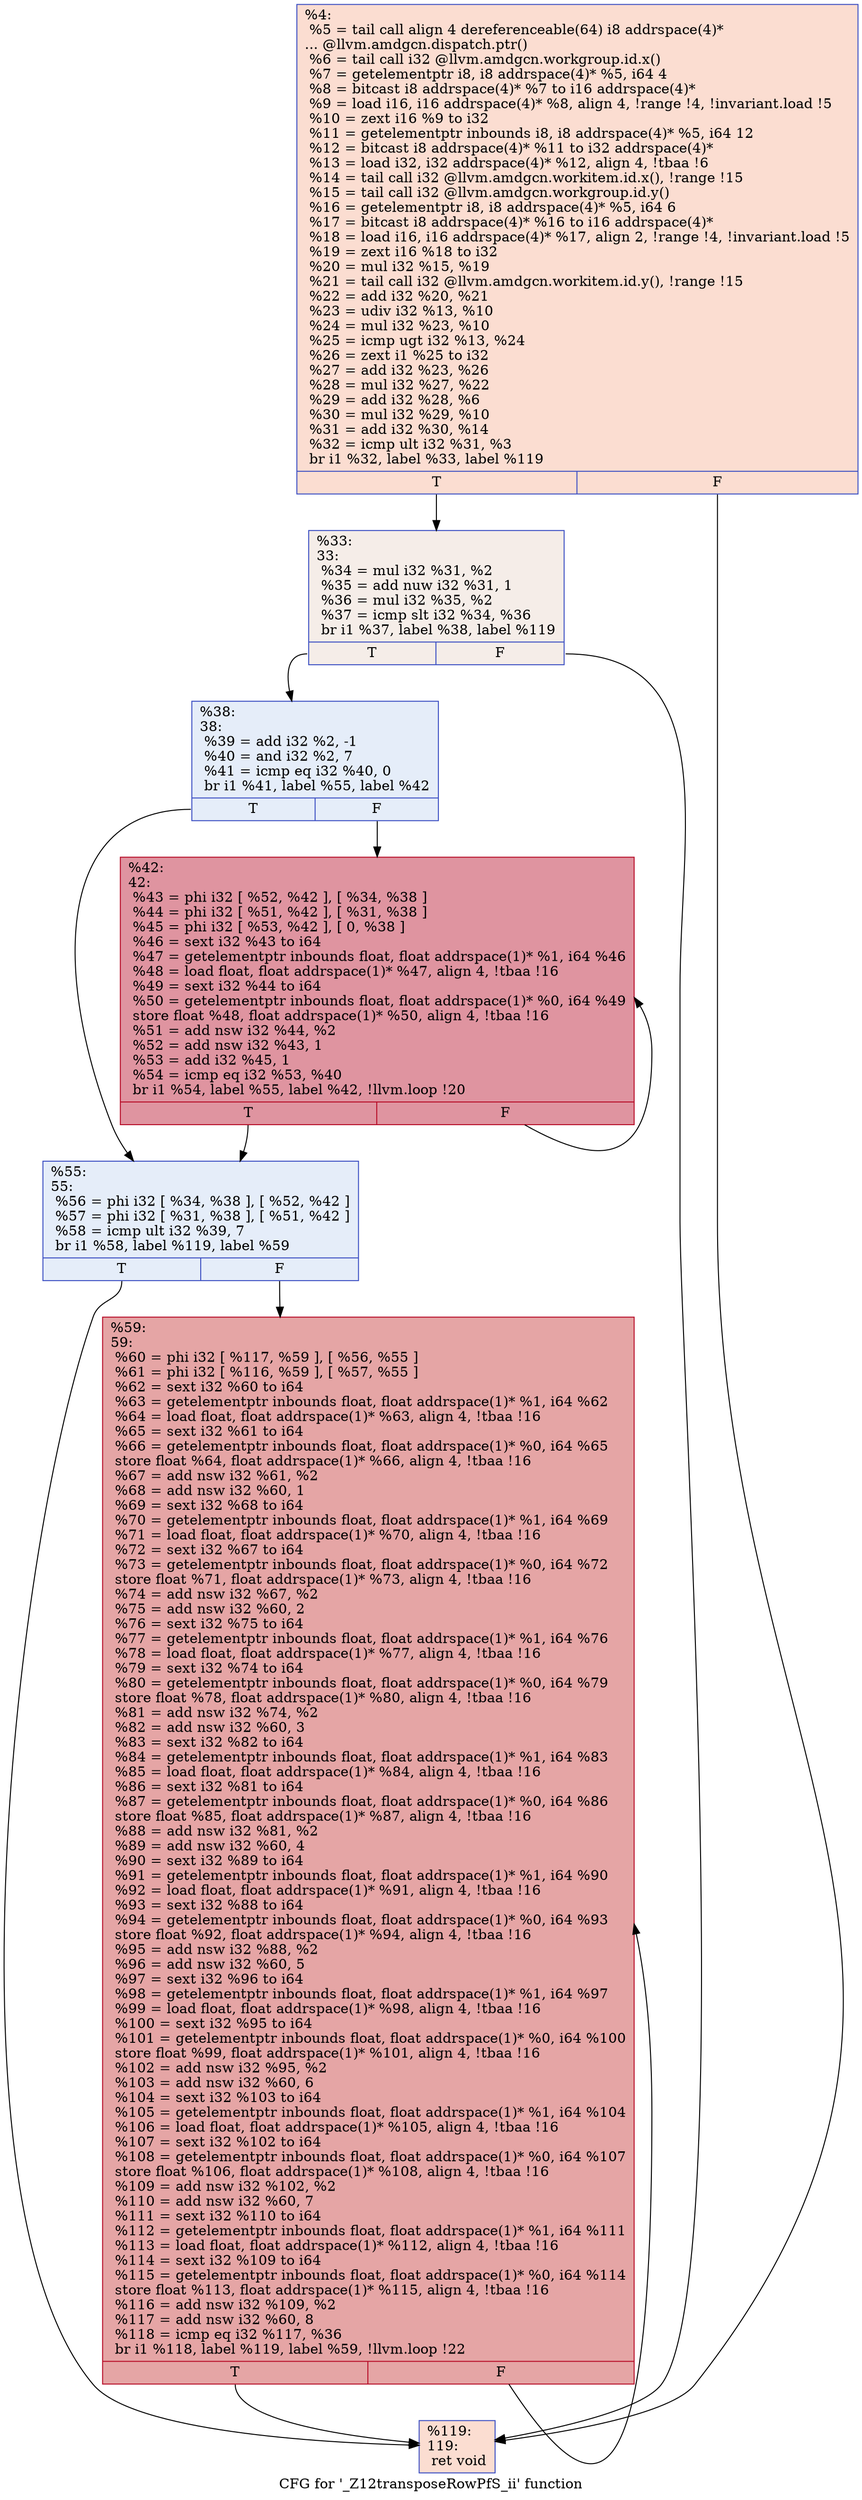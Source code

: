 digraph "CFG for '_Z12transposeRowPfS_ii' function" {
	label="CFG for '_Z12transposeRowPfS_ii' function";

	Node0x537c6c0 [shape=record,color="#3d50c3ff", style=filled, fillcolor="#f7b39670",label="{%4:\l  %5 = tail call align 4 dereferenceable(64) i8 addrspace(4)*\l... @llvm.amdgcn.dispatch.ptr()\l  %6 = tail call i32 @llvm.amdgcn.workgroup.id.x()\l  %7 = getelementptr i8, i8 addrspace(4)* %5, i64 4\l  %8 = bitcast i8 addrspace(4)* %7 to i16 addrspace(4)*\l  %9 = load i16, i16 addrspace(4)* %8, align 4, !range !4, !invariant.load !5\l  %10 = zext i16 %9 to i32\l  %11 = getelementptr inbounds i8, i8 addrspace(4)* %5, i64 12\l  %12 = bitcast i8 addrspace(4)* %11 to i32 addrspace(4)*\l  %13 = load i32, i32 addrspace(4)* %12, align 4, !tbaa !6\l  %14 = tail call i32 @llvm.amdgcn.workitem.id.x(), !range !15\l  %15 = tail call i32 @llvm.amdgcn.workgroup.id.y()\l  %16 = getelementptr i8, i8 addrspace(4)* %5, i64 6\l  %17 = bitcast i8 addrspace(4)* %16 to i16 addrspace(4)*\l  %18 = load i16, i16 addrspace(4)* %17, align 2, !range !4, !invariant.load !5\l  %19 = zext i16 %18 to i32\l  %20 = mul i32 %15, %19\l  %21 = tail call i32 @llvm.amdgcn.workitem.id.y(), !range !15\l  %22 = add i32 %20, %21\l  %23 = udiv i32 %13, %10\l  %24 = mul i32 %23, %10\l  %25 = icmp ugt i32 %13, %24\l  %26 = zext i1 %25 to i32\l  %27 = add i32 %23, %26\l  %28 = mul i32 %27, %22\l  %29 = add i32 %28, %6\l  %30 = mul i32 %29, %10\l  %31 = add i32 %30, %14\l  %32 = icmp ult i32 %31, %3\l  br i1 %32, label %33, label %119\l|{<s0>T|<s1>F}}"];
	Node0x537c6c0:s0 -> Node0x537e990;
	Node0x537c6c0:s1 -> Node0x537ea20;
	Node0x537e990 [shape=record,color="#3d50c3ff", style=filled, fillcolor="#e8d6cc70",label="{%33:\l33:                                               \l  %34 = mul i32 %31, %2\l  %35 = add nuw i32 %31, 1\l  %36 = mul i32 %35, %2\l  %37 = icmp slt i32 %34, %36\l  br i1 %37, label %38, label %119\l|{<s0>T|<s1>F}}"];
	Node0x537e990:s0 -> Node0x5380c10;
	Node0x537e990:s1 -> Node0x537ea20;
	Node0x5380c10 [shape=record,color="#3d50c3ff", style=filled, fillcolor="#c5d6f270",label="{%38:\l38:                                               \l  %39 = add i32 %2, -1\l  %40 = and i32 %2, 7\l  %41 = icmp eq i32 %40, 0\l  br i1 %41, label %55, label %42\l|{<s0>T|<s1>F}}"];
	Node0x5380c10:s0 -> Node0x5380f50;
	Node0x5380c10:s1 -> Node0x5380fa0;
	Node0x5380fa0 [shape=record,color="#b70d28ff", style=filled, fillcolor="#b70d2870",label="{%42:\l42:                                               \l  %43 = phi i32 [ %52, %42 ], [ %34, %38 ]\l  %44 = phi i32 [ %51, %42 ], [ %31, %38 ]\l  %45 = phi i32 [ %53, %42 ], [ 0, %38 ]\l  %46 = sext i32 %43 to i64\l  %47 = getelementptr inbounds float, float addrspace(1)* %1, i64 %46\l  %48 = load float, float addrspace(1)* %47, align 4, !tbaa !16\l  %49 = sext i32 %44 to i64\l  %50 = getelementptr inbounds float, float addrspace(1)* %0, i64 %49\l  store float %48, float addrspace(1)* %50, align 4, !tbaa !16\l  %51 = add nsw i32 %44, %2\l  %52 = add nsw i32 %43, 1\l  %53 = add i32 %45, 1\l  %54 = icmp eq i32 %53, %40\l  br i1 %54, label %55, label %42, !llvm.loop !20\l|{<s0>T|<s1>F}}"];
	Node0x5380fa0:s0 -> Node0x5380f50;
	Node0x5380fa0:s1 -> Node0x5380fa0;
	Node0x5380f50 [shape=record,color="#3d50c3ff", style=filled, fillcolor="#c5d6f270",label="{%55:\l55:                                               \l  %56 = phi i32 [ %34, %38 ], [ %52, %42 ]\l  %57 = phi i32 [ %31, %38 ], [ %51, %42 ]\l  %58 = icmp ult i32 %39, 7\l  br i1 %58, label %119, label %59\l|{<s0>T|<s1>F}}"];
	Node0x5380f50:s0 -> Node0x537ea20;
	Node0x5380f50:s1 -> Node0x5382400;
	Node0x5382400 [shape=record,color="#b70d28ff", style=filled, fillcolor="#c5333470",label="{%59:\l59:                                               \l  %60 = phi i32 [ %117, %59 ], [ %56, %55 ]\l  %61 = phi i32 [ %116, %59 ], [ %57, %55 ]\l  %62 = sext i32 %60 to i64\l  %63 = getelementptr inbounds float, float addrspace(1)* %1, i64 %62\l  %64 = load float, float addrspace(1)* %63, align 4, !tbaa !16\l  %65 = sext i32 %61 to i64\l  %66 = getelementptr inbounds float, float addrspace(1)* %0, i64 %65\l  store float %64, float addrspace(1)* %66, align 4, !tbaa !16\l  %67 = add nsw i32 %61, %2\l  %68 = add nsw i32 %60, 1\l  %69 = sext i32 %68 to i64\l  %70 = getelementptr inbounds float, float addrspace(1)* %1, i64 %69\l  %71 = load float, float addrspace(1)* %70, align 4, !tbaa !16\l  %72 = sext i32 %67 to i64\l  %73 = getelementptr inbounds float, float addrspace(1)* %0, i64 %72\l  store float %71, float addrspace(1)* %73, align 4, !tbaa !16\l  %74 = add nsw i32 %67, %2\l  %75 = add nsw i32 %60, 2\l  %76 = sext i32 %75 to i64\l  %77 = getelementptr inbounds float, float addrspace(1)* %1, i64 %76\l  %78 = load float, float addrspace(1)* %77, align 4, !tbaa !16\l  %79 = sext i32 %74 to i64\l  %80 = getelementptr inbounds float, float addrspace(1)* %0, i64 %79\l  store float %78, float addrspace(1)* %80, align 4, !tbaa !16\l  %81 = add nsw i32 %74, %2\l  %82 = add nsw i32 %60, 3\l  %83 = sext i32 %82 to i64\l  %84 = getelementptr inbounds float, float addrspace(1)* %1, i64 %83\l  %85 = load float, float addrspace(1)* %84, align 4, !tbaa !16\l  %86 = sext i32 %81 to i64\l  %87 = getelementptr inbounds float, float addrspace(1)* %0, i64 %86\l  store float %85, float addrspace(1)* %87, align 4, !tbaa !16\l  %88 = add nsw i32 %81, %2\l  %89 = add nsw i32 %60, 4\l  %90 = sext i32 %89 to i64\l  %91 = getelementptr inbounds float, float addrspace(1)* %1, i64 %90\l  %92 = load float, float addrspace(1)* %91, align 4, !tbaa !16\l  %93 = sext i32 %88 to i64\l  %94 = getelementptr inbounds float, float addrspace(1)* %0, i64 %93\l  store float %92, float addrspace(1)* %94, align 4, !tbaa !16\l  %95 = add nsw i32 %88, %2\l  %96 = add nsw i32 %60, 5\l  %97 = sext i32 %96 to i64\l  %98 = getelementptr inbounds float, float addrspace(1)* %1, i64 %97\l  %99 = load float, float addrspace(1)* %98, align 4, !tbaa !16\l  %100 = sext i32 %95 to i64\l  %101 = getelementptr inbounds float, float addrspace(1)* %0, i64 %100\l  store float %99, float addrspace(1)* %101, align 4, !tbaa !16\l  %102 = add nsw i32 %95, %2\l  %103 = add nsw i32 %60, 6\l  %104 = sext i32 %103 to i64\l  %105 = getelementptr inbounds float, float addrspace(1)* %1, i64 %104\l  %106 = load float, float addrspace(1)* %105, align 4, !tbaa !16\l  %107 = sext i32 %102 to i64\l  %108 = getelementptr inbounds float, float addrspace(1)* %0, i64 %107\l  store float %106, float addrspace(1)* %108, align 4, !tbaa !16\l  %109 = add nsw i32 %102, %2\l  %110 = add nsw i32 %60, 7\l  %111 = sext i32 %110 to i64\l  %112 = getelementptr inbounds float, float addrspace(1)* %1, i64 %111\l  %113 = load float, float addrspace(1)* %112, align 4, !tbaa !16\l  %114 = sext i32 %109 to i64\l  %115 = getelementptr inbounds float, float addrspace(1)* %0, i64 %114\l  store float %113, float addrspace(1)* %115, align 4, !tbaa !16\l  %116 = add nsw i32 %109, %2\l  %117 = add nsw i32 %60, 8\l  %118 = icmp eq i32 %117, %36\l  br i1 %118, label %119, label %59, !llvm.loop !22\l|{<s0>T|<s1>F}}"];
	Node0x5382400:s0 -> Node0x537ea20;
	Node0x5382400:s1 -> Node0x5382400;
	Node0x537ea20 [shape=record,color="#3d50c3ff", style=filled, fillcolor="#f7b39670",label="{%119:\l119:                                              \l  ret void\l}"];
}
